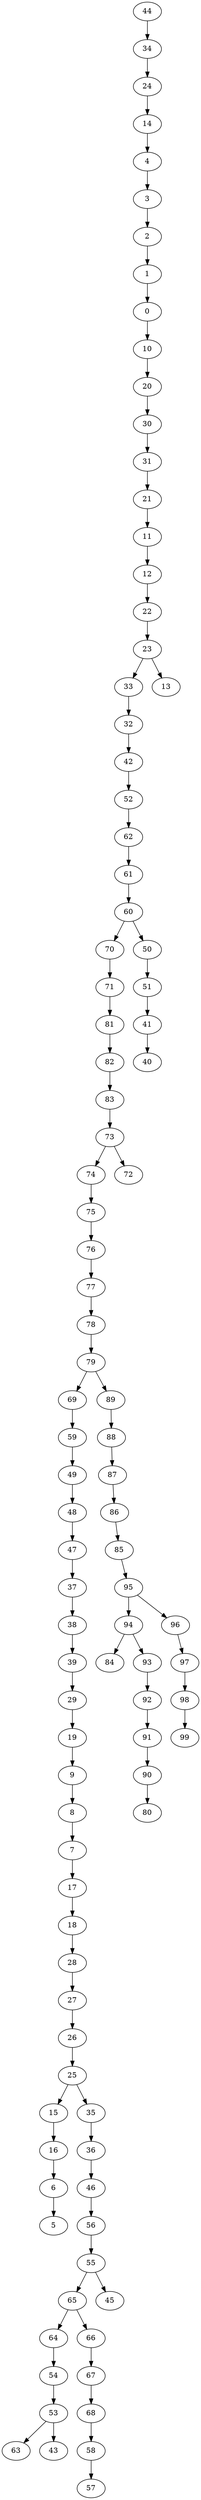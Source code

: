 digraph my_graph {
44 [label=44]
34 [label=34]
24 [label=24]
14 [label=14]
4 [label=4]
3 [label=3]
2 [label=2]
1 [label=1]
0 [label=0]
10 [label=10]
20 [label=20]
30 [label=30]
31 [label=31]
21 [label=21]
11 [label=11]
12 [label=12]
22 [label=22]
23 [label=23]
33 [label=33]
32 [label=32]
42 [label=42]
52 [label=52]
62 [label=62]
61 [label=61]
60 [label=60]
70 [label=70]
71 [label=71]
81 [label=81]
82 [label=82]
83 [label=83]
73 [label=73]
74 [label=74]
75 [label=75]
76 [label=76]
77 [label=77]
78 [label=78]
79 [label=79]
69 [label=69]
59 [label=59]
49 [label=49]
48 [label=48]
47 [label=47]
37 [label=37]
38 [label=38]
39 [label=39]
29 [label=29]
19 [label=19]
9 [label=9]
8 [label=8]
7 [label=7]
17 [label=17]
18 [label=18]
28 [label=28]
27 [label=27]
26 [label=26]
25 [label=25]
15 [label=15]
16 [label=16]
6 [label=6]
5 [label=5]
35 [label=35]
36 [label=36]
46 [label=46]
56 [label=56]
55 [label=55]
65 [label=65]
64 [label=64]
54 [label=54]
53 [label=53]
63 [label=63]
43 [label=43]
66 [label=66]
67 [label=67]
68 [label=68]
58 [label=58]
57 [label=57]
45 [label=45]
89 [label=89]
88 [label=88]
87 [label=87]
86 [label=86]
85 [label=85]
95 [label=95]
94 [label=94]
84 [label=84]
93 [label=93]
92 [label=92]
91 [label=91]
90 [label=90]
80 [label=80]
96 [label=96]
97 [label=97]
98 [label=98]
99 [label=99]
72 [label=72]
50 [label=50]
51 [label=51]
41 [label=41]
40 [label=40]
13 [label=13]
44->34
34->24
24->14
14->4
4->3
3->2
2->1
1->0
0->10
10->20
20->30
30->31
31->21
21->11
11->12
12->22
22->23
23->33
33->32
32->42
42->52
52->62
62->61
61->60
60->70
70->71
71->81
81->82
82->83
83->73
73->74
74->75
75->76
76->77
77->78
78->79
79->69
69->59
59->49
49->48
48->47
47->37
37->38
38->39
39->29
29->19
19->9
9->8
8->7
7->17
17->18
18->28
28->27
27->26
26->25
25->15
15->16
16->6
6->5
25->35
35->36
36->46
46->56
56->55
55->65
65->64
64->54
54->53
53->63
53->43
65->66
66->67
67->68
68->58
58->57
55->45
79->89
89->88
88->87
87->86
86->85
85->95
95->94
94->84
94->93
93->92
92->91
91->90
90->80
95->96
96->97
97->98
98->99
73->72
60->50
50->51
51->41
41->40
23->13
}